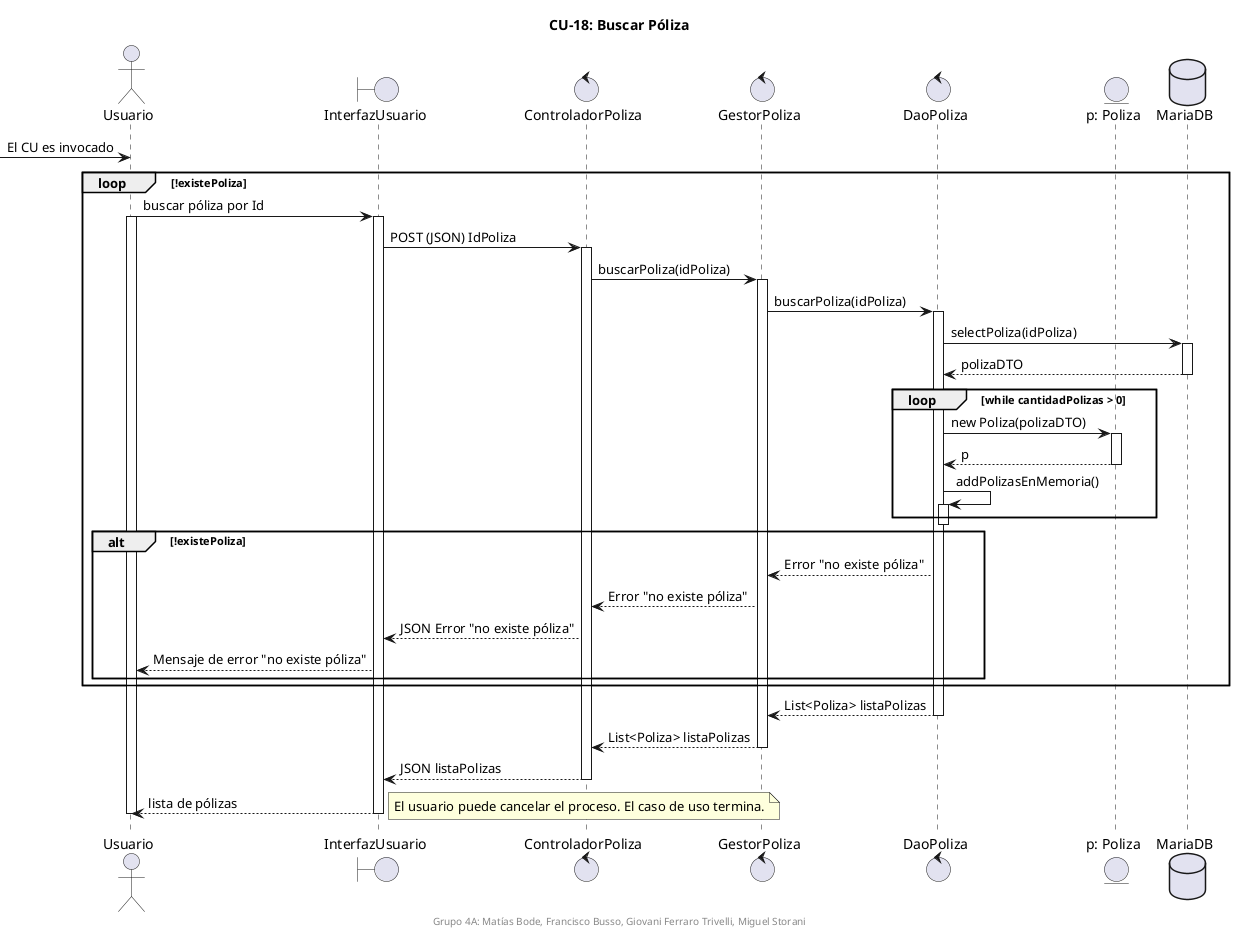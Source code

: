 @startuml

title CU-18: Buscar Póliza
center footer Grupo 4A: Matías Bode, Francisco Busso, Giovani Ferraro Trivelli, Miguel Storani

actor Usuario
boundary InterfazUsuario
control ControladorPoliza
control GestorPoliza
control DaoPoliza
entity "p: Poliza" as poliza
database MariaDB

-> Usuario : El CU es invocado

loop !existePoliza

Usuario -> InterfazUsuario : buscar póliza por Id
activate Usuario
activate InterfazUsuario

InterfazUsuario -> ControladorPoliza : POST (JSON) IdPoliza

activate ControladorPoliza
ControladorPoliza -> GestorPoliza : buscarPoliza(idPoliza)

activate GestorPoliza

GestorPoliza -> DaoPoliza : buscarPoliza(idPoliza)

activate DaoPoliza
DaoPoliza -> MariaDB : selectPoliza(idPoliza)
activate MariaDB
MariaDB --> DaoPoliza : polizaDTO
deactivate MariaDB
loop while cantidadPolizas > 0
	DaoPoliza -> poliza : new Poliza(polizaDTO)
	activate poliza
	poliza --> DaoPoliza : p
	deactivate poliza
	DaoPoliza -> DaoPoliza : addPolizasEnMemoria()
	activate DaoPoliza
end loop

activate DaoPoliza


deactivate DaoPoliza
alt !existePoliza
GestorPoliza <-- DaoPoliza : Error "no existe póliza"
ControladorPoliza <-- GestorPoliza : Error "no existe póliza"
InterfazUsuario <-- ControladorPoliza : JSON Error "no existe póliza"
Usuario <-- InterfazUsuario : Mensaje de error "no existe póliza"

end

end

GestorPoliza <-- DaoPoliza : List<Poliza> listaPolizas
deactivate DaoPoliza

ControladorPoliza <-- GestorPoliza : List<Poliza> listaPolizas
deactivate GestorPoliza

InterfazUsuario <-- ControladorPoliza : JSON listaPolizas
deactivate ControladorPoliza

Usuario <-- InterfazUsuario : lista de pólizas
deactivate InterfazUsuario

deactivate Usuario

note right
	El usuario puede cancelar el proceso. El caso de uso termina.
end note

@enduml
